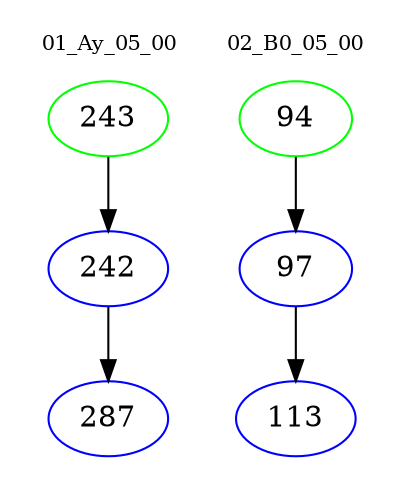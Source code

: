 digraph{
subgraph cluster_0 {
color = white
label = "01_Ay_05_00";
fontsize=10;
T0_243 [label="243", color="green"]
T0_243 -> T0_242 [color="black"]
T0_242 [label="242", color="blue"]
T0_242 -> T0_287 [color="black"]
T0_287 [label="287", color="blue"]
}
subgraph cluster_1 {
color = white
label = "02_B0_05_00";
fontsize=10;
T1_94 [label="94", color="green"]
T1_94 -> T1_97 [color="black"]
T1_97 [label="97", color="blue"]
T1_97 -> T1_113 [color="black"]
T1_113 [label="113", color="blue"]
}
}
